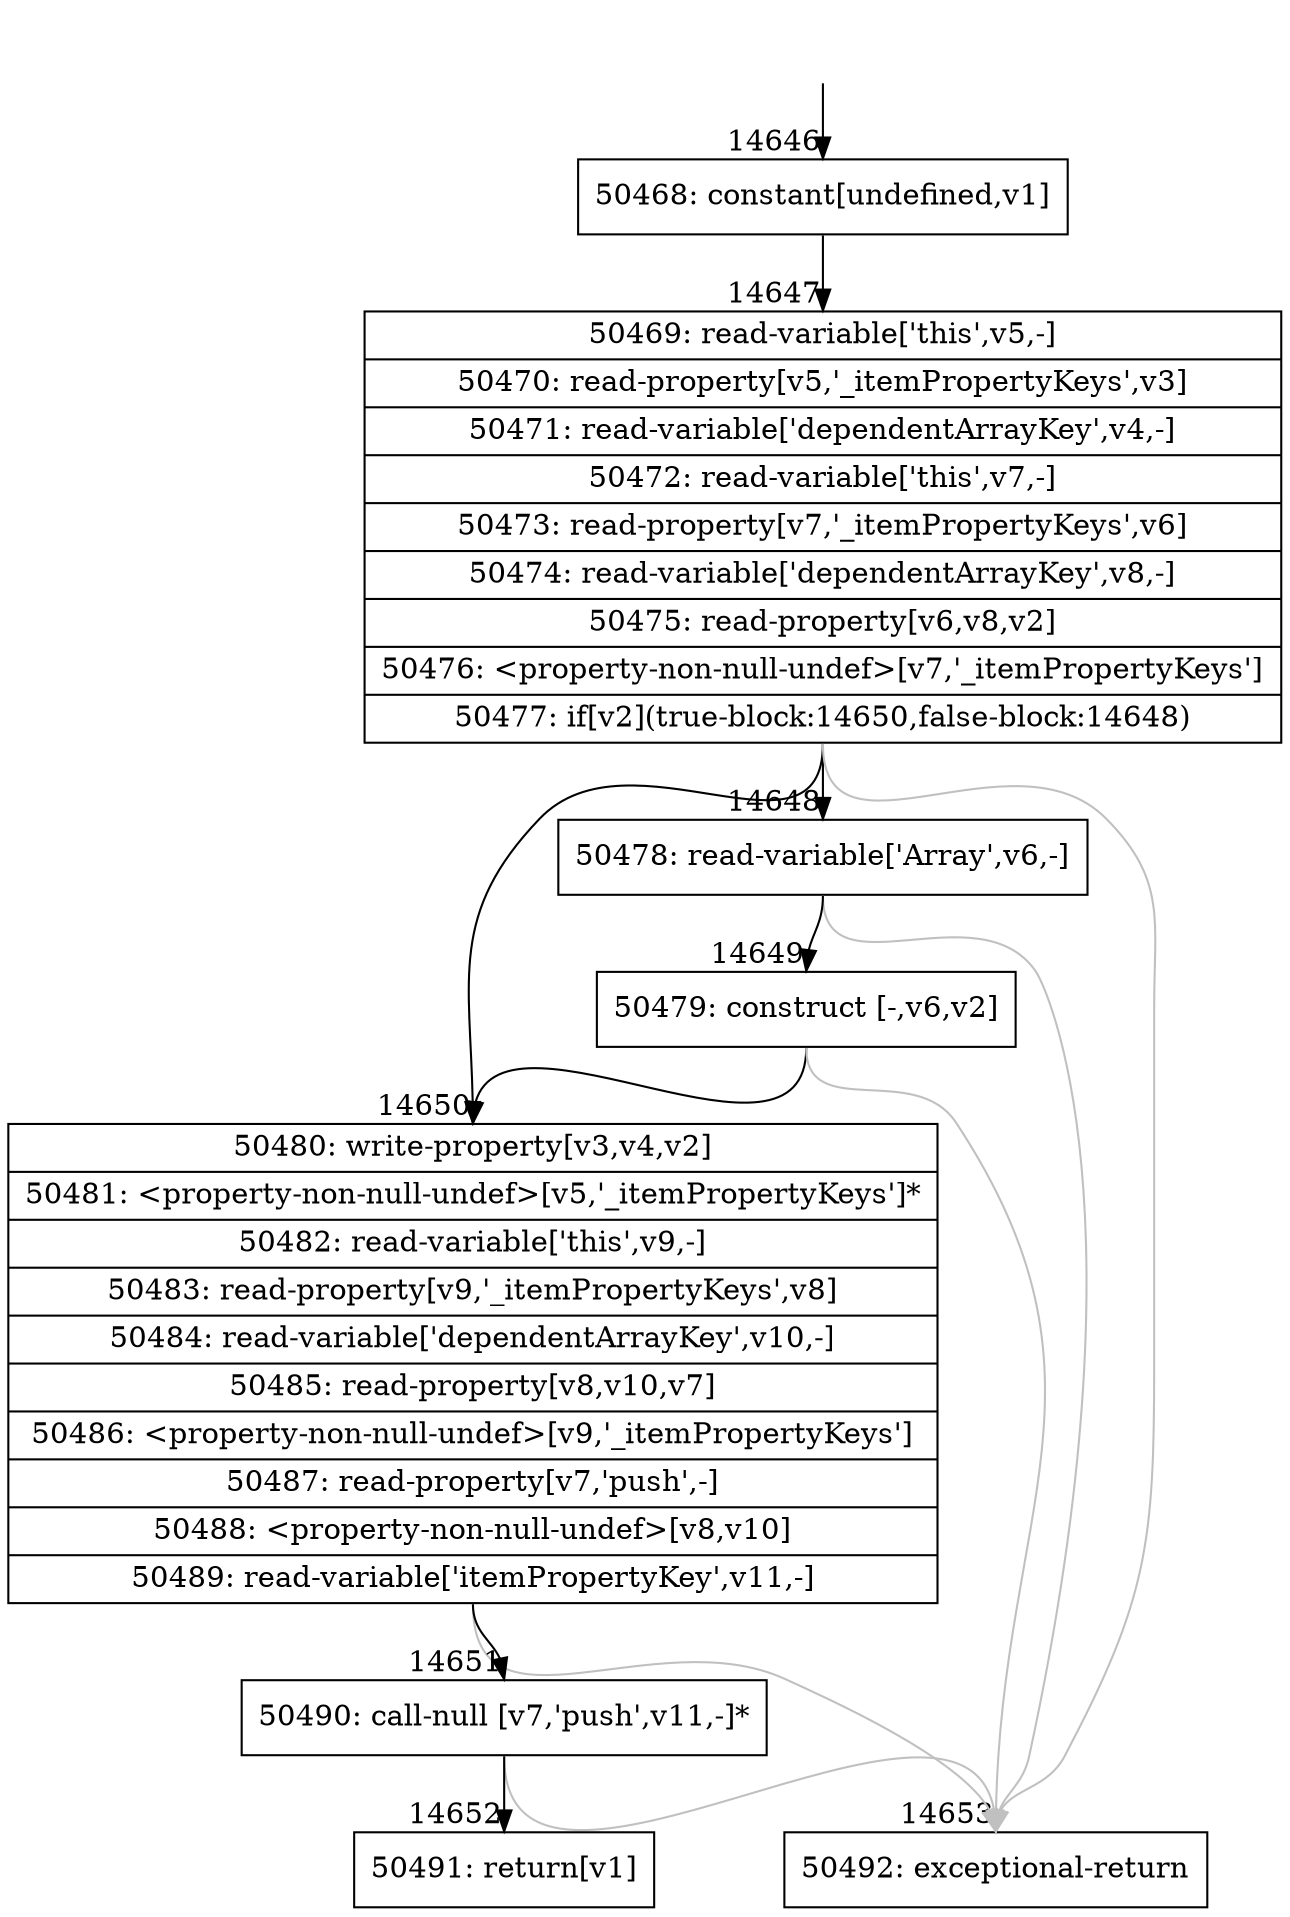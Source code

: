 digraph {
rankdir="TD"
BB_entry1224[shape=none,label=""];
BB_entry1224 -> BB14646 [tailport=s, headport=n, headlabel="    14646"]
BB14646 [shape=record label="{50468: constant[undefined,v1]}" ] 
BB14646 -> BB14647 [tailport=s, headport=n, headlabel="      14647"]
BB14647 [shape=record label="{50469: read-variable['this',v5,-]|50470: read-property[v5,'_itemPropertyKeys',v3]|50471: read-variable['dependentArrayKey',v4,-]|50472: read-variable['this',v7,-]|50473: read-property[v7,'_itemPropertyKeys',v6]|50474: read-variable['dependentArrayKey',v8,-]|50475: read-property[v6,v8,v2]|50476: \<property-non-null-undef\>[v7,'_itemPropertyKeys']|50477: if[v2](true-block:14650,false-block:14648)}" ] 
BB14647 -> BB14650 [tailport=s, headport=n, headlabel="      14650"]
BB14647 -> BB14648 [tailport=s, headport=n, headlabel="      14648"]
BB14647 -> BB14653 [tailport=s, headport=n, color=gray, headlabel="      14653"]
BB14648 [shape=record label="{50478: read-variable['Array',v6,-]}" ] 
BB14648 -> BB14649 [tailport=s, headport=n, headlabel="      14649"]
BB14648 -> BB14653 [tailport=s, headport=n, color=gray]
BB14649 [shape=record label="{50479: construct [-,v6,v2]}" ] 
BB14649 -> BB14650 [tailport=s, headport=n]
BB14649 -> BB14653 [tailport=s, headport=n, color=gray]
BB14650 [shape=record label="{50480: write-property[v3,v4,v2]|50481: \<property-non-null-undef\>[v5,'_itemPropertyKeys']*|50482: read-variable['this',v9,-]|50483: read-property[v9,'_itemPropertyKeys',v8]|50484: read-variable['dependentArrayKey',v10,-]|50485: read-property[v8,v10,v7]|50486: \<property-non-null-undef\>[v9,'_itemPropertyKeys']|50487: read-property[v7,'push',-]|50488: \<property-non-null-undef\>[v8,v10]|50489: read-variable['itemPropertyKey',v11,-]}" ] 
BB14650 -> BB14651 [tailport=s, headport=n, headlabel="      14651"]
BB14650 -> BB14653 [tailport=s, headport=n, color=gray]
BB14651 [shape=record label="{50490: call-null [v7,'push',v11,-]*}" ] 
BB14651 -> BB14652 [tailport=s, headport=n, headlabel="      14652"]
BB14651 -> BB14653 [tailport=s, headport=n, color=gray]
BB14652 [shape=record label="{50491: return[v1]}" ] 
BB14653 [shape=record label="{50492: exceptional-return}" ] 
//#$~ 26778
}
